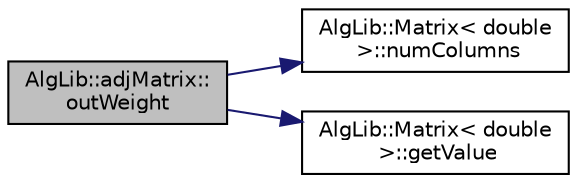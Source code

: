digraph "AlgLib::adjMatrix::outWeight"
{
  edge [fontname="Helvetica",fontsize="10",labelfontname="Helvetica",labelfontsize="10"];
  node [fontname="Helvetica",fontsize="10",shape=record];
  rankdir="LR";
  Node1 [label="AlgLib::adjMatrix::\loutWeight",height=0.2,width=0.4,color="black", fillcolor="grey75", style="filled", fontcolor="black"];
  Node1 -> Node2 [color="midnightblue",fontsize="10",style="solid",fontname="Helvetica"];
  Node2 [label="AlgLib::Matrix\< double\l \>::numColumns",height=0.2,width=0.4,color="black", fillcolor="white", style="filled",URL="$class_alg_lib_1_1_matrix.html#ac9a4892052b6d988fc79390528122f00"];
  Node1 -> Node3 [color="midnightblue",fontsize="10",style="solid",fontname="Helvetica"];
  Node3 [label="AlgLib::Matrix\< double\l \>::getValue",height=0.2,width=0.4,color="black", fillcolor="white", style="filled",URL="$class_alg_lib_1_1_matrix.html#a99342d63d4ed38c0289f14566381958e"];
}
